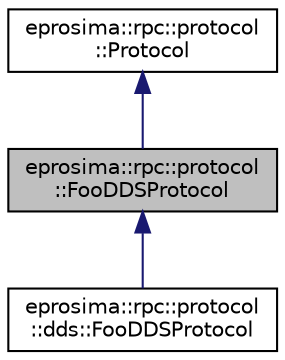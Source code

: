 digraph "eprosima::rpc::protocol::FooDDSProtocol"
{
  edge [fontname="Helvetica",fontsize="10",labelfontname="Helvetica",labelfontsize="10"];
  node [fontname="Helvetica",fontsize="10",shape=record];
  Node1 [label="eprosima::rpc::protocol\l::FooDDSProtocol",height=0.2,width=0.4,color="black", fillcolor="grey75", style="filled" fontcolor="black"];
  Node2 -> Node1 [dir="back",color="midnightblue",fontsize="10",style="solid",fontname="Helvetica"];
  Node2 [label="eprosima::rpc::protocol\l::Protocol",height=0.2,width=0.4,color="black", fillcolor="white", style="filled",URL="$classeprosima_1_1rpc_1_1protocol_1_1_protocol.html",tooltip="This abstract class represents the protocol used by the RPCs. It serializes and deserializes the info..."];
  Node1 -> Node3 [dir="back",color="midnightblue",fontsize="10",style="solid",fontname="Helvetica"];
  Node3 [label="eprosima::rpc::protocol\l::dds::FooDDSProtocol",height=0.2,width=0.4,color="black", fillcolor="white", style="filled",URL="$classeprosima_1_1rpc_1_1protocol_1_1dds_1_1_foo_d_d_s_protocol.html",tooltip="This class is responsible for serializing and deserializing the requests and responses of this applic..."];
}

